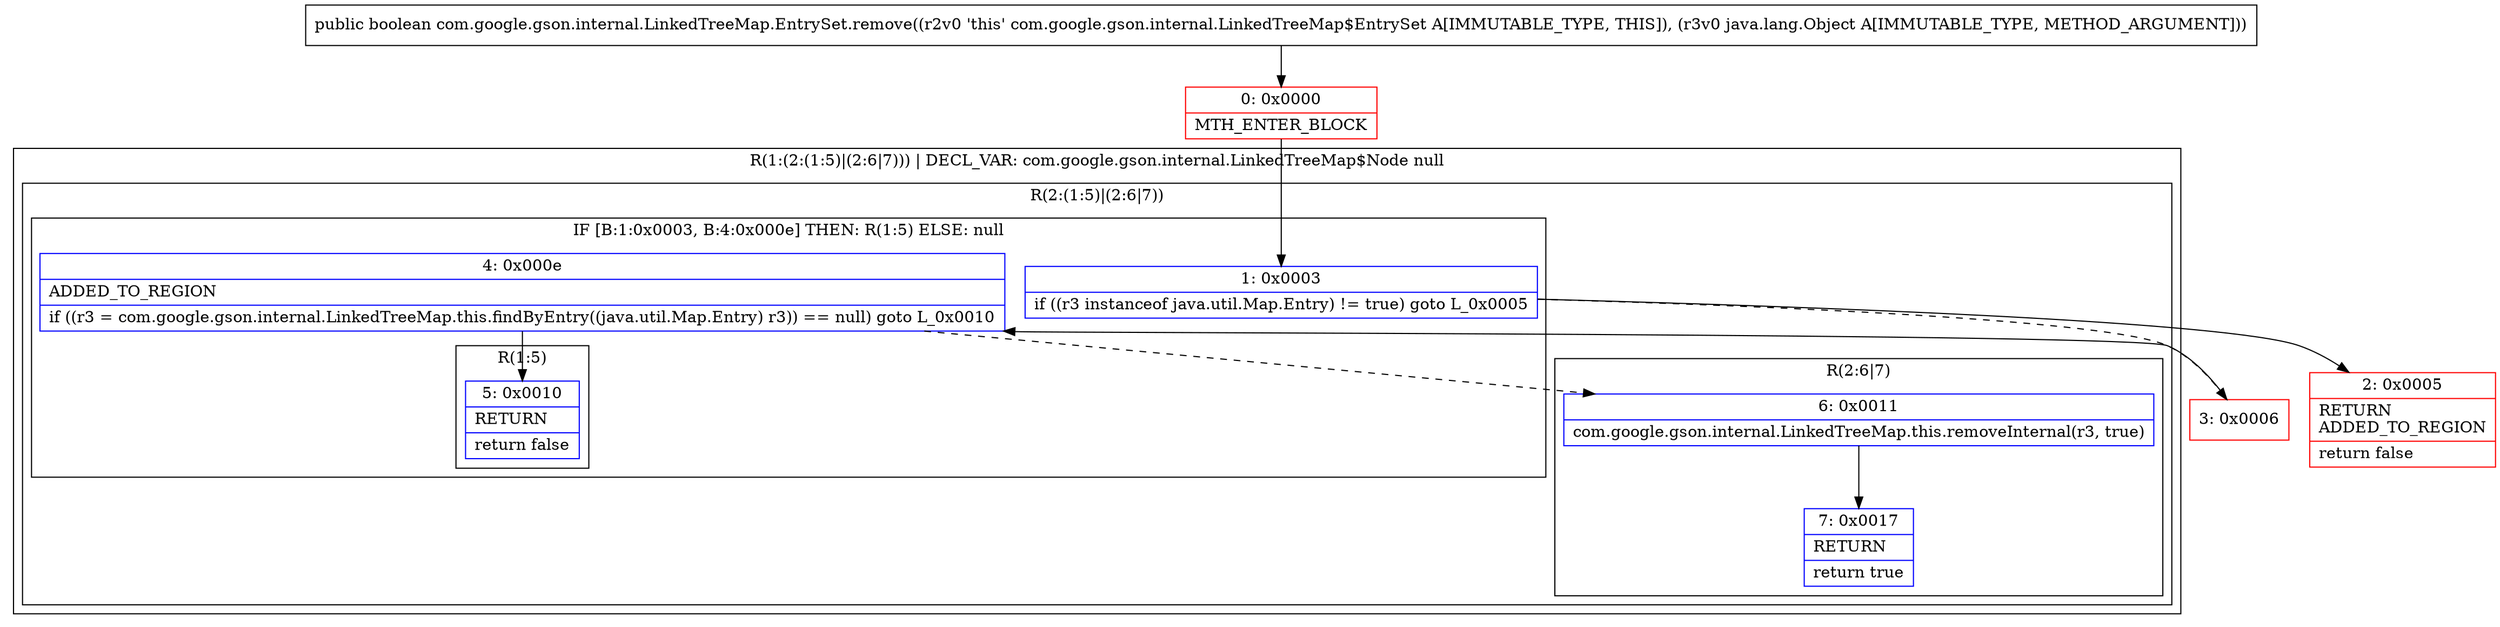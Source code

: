 digraph "CFG forcom.google.gson.internal.LinkedTreeMap.EntrySet.remove(Ljava\/lang\/Object;)Z" {
subgraph cluster_Region_751057591 {
label = "R(1:(2:(1:5)|(2:6|7))) | DECL_VAR: com.google.gson.internal.LinkedTreeMap$Node null\l";
node [shape=record,color=blue];
subgraph cluster_Region_1446439502 {
label = "R(2:(1:5)|(2:6|7))";
node [shape=record,color=blue];
subgraph cluster_IfRegion_85440082 {
label = "IF [B:1:0x0003, B:4:0x000e] THEN: R(1:5) ELSE: null";
node [shape=record,color=blue];
Node_1 [shape=record,label="{1\:\ 0x0003|if ((r3 instanceof java.util.Map.Entry) != true) goto L_0x0005\l}"];
Node_4 [shape=record,label="{4\:\ 0x000e|ADDED_TO_REGION\l|if ((r3 = com.google.gson.internal.LinkedTreeMap.this.findByEntry((java.util.Map.Entry) r3)) == null) goto L_0x0010\l}"];
subgraph cluster_Region_1601648478 {
label = "R(1:5)";
node [shape=record,color=blue];
Node_5 [shape=record,label="{5\:\ 0x0010|RETURN\l|return false\l}"];
}
}
subgraph cluster_Region_1391177605 {
label = "R(2:6|7)";
node [shape=record,color=blue];
Node_6 [shape=record,label="{6\:\ 0x0011|com.google.gson.internal.LinkedTreeMap.this.removeInternal(r3, true)\l}"];
Node_7 [shape=record,label="{7\:\ 0x0017|RETURN\l|return true\l}"];
}
}
}
Node_0 [shape=record,color=red,label="{0\:\ 0x0000|MTH_ENTER_BLOCK\l}"];
Node_2 [shape=record,color=red,label="{2\:\ 0x0005|RETURN\lADDED_TO_REGION\l|return false\l}"];
Node_3 [shape=record,color=red,label="{3\:\ 0x0006}"];
MethodNode[shape=record,label="{public boolean com.google.gson.internal.LinkedTreeMap.EntrySet.remove((r2v0 'this' com.google.gson.internal.LinkedTreeMap$EntrySet A[IMMUTABLE_TYPE, THIS]), (r3v0 java.lang.Object A[IMMUTABLE_TYPE, METHOD_ARGUMENT])) }"];
MethodNode -> Node_0;
Node_1 -> Node_2;
Node_1 -> Node_3[style=dashed];
Node_4 -> Node_5;
Node_4 -> Node_6[style=dashed];
Node_6 -> Node_7;
Node_0 -> Node_1;
Node_3 -> Node_4;
}

